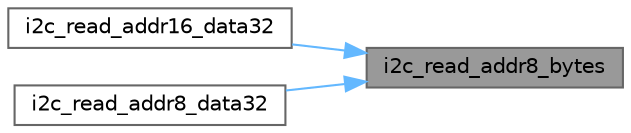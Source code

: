 digraph "i2c_read_addr8_bytes"
{
 // LATEX_PDF_SIZE
  bgcolor="transparent";
  edge [fontname=Helvetica,fontsize=10,labelfontname=Helvetica,labelfontsize=10];
  node [fontname=Helvetica,fontsize=10,shape=box,height=0.2,width=0.4];
  rankdir="RL";
  Node1 [id="Node000001",label="i2c_read_addr8_bytes",height=0.2,width=0.4,color="gray40", fillcolor="grey60", style="filled", fontcolor="black",tooltip=" "];
  Node1 -> Node2 [id="edge1_Node000001_Node000002",dir="back",color="steelblue1",style="solid",tooltip=" "];
  Node2 [id="Node000002",label="i2c_read_addr16_data32",height=0.2,width=0.4,color="grey40", fillcolor="white", style="filled",URL="$drivers_2i2c_8c.html#a81f1e672433e5581da2c36266d7cebe4",tooltip=" "];
  Node1 -> Node3 [id="edge2_Node000001_Node000003",dir="back",color="steelblue1",style="solid",tooltip=" "];
  Node3 [id="Node000003",label="i2c_read_addr8_data32",height=0.2,width=0.4,color="grey40", fillcolor="white", style="filled",URL="$drivers_2i2c_8c.html#a60a20a634dadc01f2561ca733f4123f6",tooltip=" "];
}
